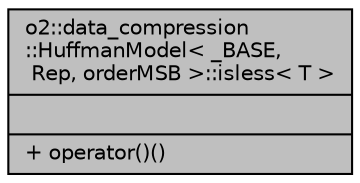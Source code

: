 digraph "o2::data_compression::HuffmanModel&lt; _BASE, Rep, orderMSB &gt;::isless&lt; T &gt;"
{
 // INTERACTIVE_SVG=YES
  bgcolor="transparent";
  edge [fontname="Helvetica",fontsize="10",labelfontname="Helvetica",labelfontsize="10"];
  node [fontname="Helvetica",fontsize="10",shape=record];
  Node1 [label="{o2::data_compression\l::HuffmanModel\< _BASE,\l Rep, orderMSB \>::isless\< T \>\n||+ operator()()\l}",height=0.2,width=0.4,color="black", fillcolor="grey75", style="filled" fontcolor="black"];
}
